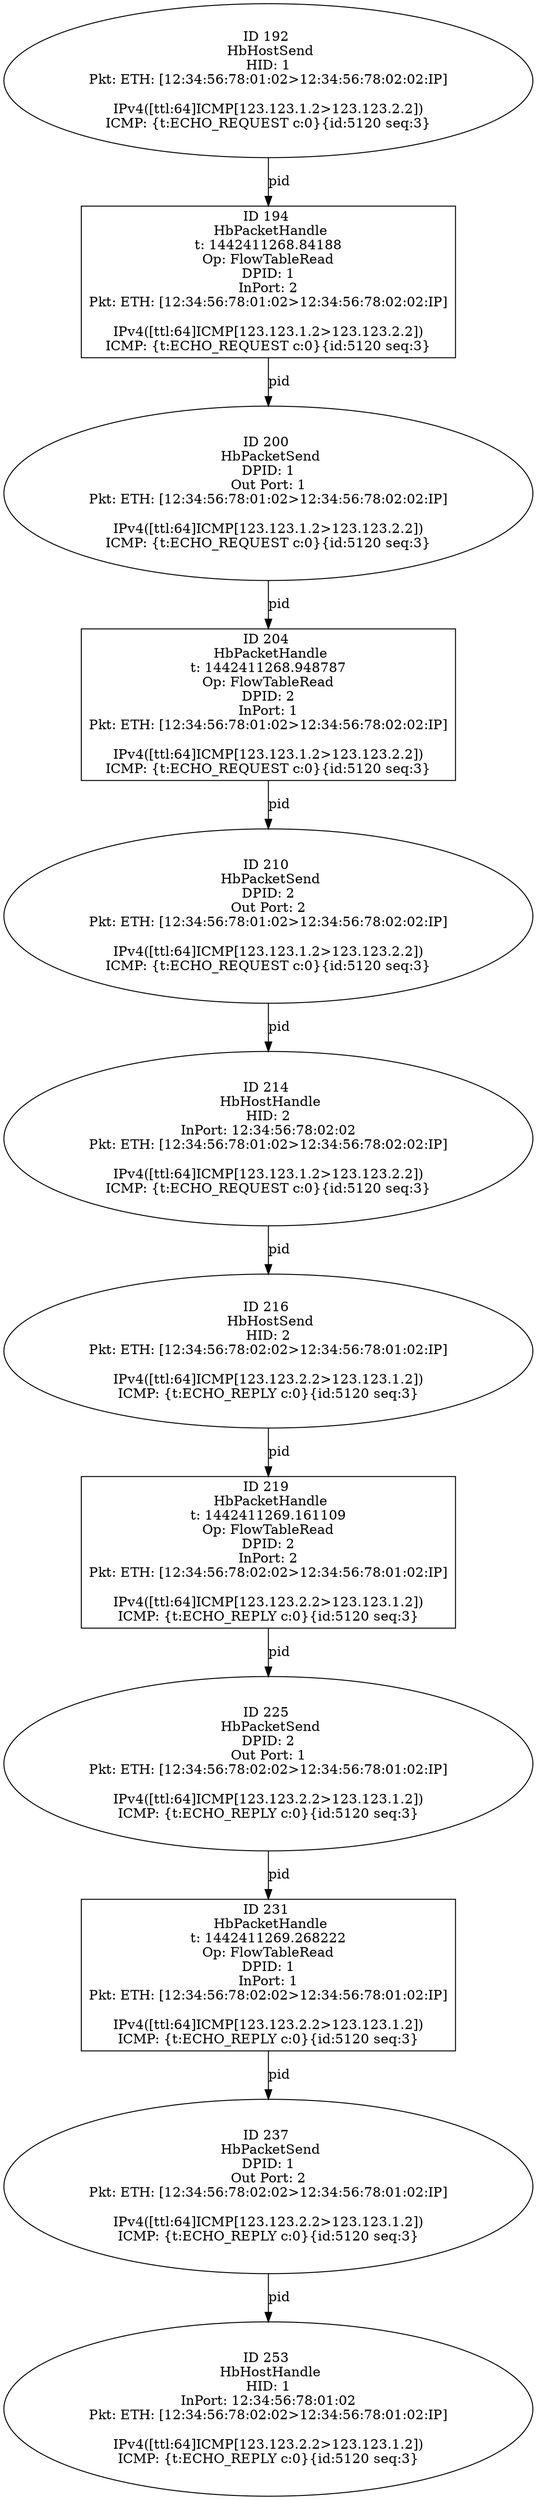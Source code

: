 strict digraph G {
192 [shape=oval, event=<hb_events.HbHostSend object at 0x1089f1550>, label="ID 192 
 HbHostSend
HID: 1
Pkt: ETH: [12:34:56:78:01:02>12:34:56:78:02:02:IP]

IPv4([ttl:64]ICMP[123.123.1.2>123.123.2.2])
ICMP: {t:ECHO_REQUEST c:0}{id:5120 seq:3}"];
225 [shape=oval, event=<hb_events.HbPacketSend object at 0x108a08290>, label="ID 225 
 HbPacketSend
DPID: 2
Out Port: 1
Pkt: ETH: [12:34:56:78:02:02>12:34:56:78:01:02:IP]

IPv4([ttl:64]ICMP[123.123.2.2>123.123.1.2])
ICMP: {t:ECHO_REPLY c:0}{id:5120 seq:3}"];
194 [shape=box, event=<hb_events.HbPacketHandle object at 0x1089f1590>, label="ID 194 
 HbPacketHandle
t: 1442411268.84188
Op: FlowTableRead
DPID: 1
InPort: 2
Pkt: ETH: [12:34:56:78:01:02>12:34:56:78:02:02:IP]

IPv4([ttl:64]ICMP[123.123.1.2>123.123.2.2])
ICMP: {t:ECHO_REQUEST c:0}{id:5120 seq:3}"];
231 [shape=box, event=<hb_events.HbPacketHandle object at 0x108a08e50>, label="ID 231 
 HbPacketHandle
t: 1442411269.268222
Op: FlowTableRead
DPID: 1
InPort: 1
Pkt: ETH: [12:34:56:78:02:02>12:34:56:78:01:02:IP]

IPv4([ttl:64]ICMP[123.123.2.2>123.123.1.2])
ICMP: {t:ECHO_REPLY c:0}{id:5120 seq:3}"];
200 [shape=oval, event=<hb_events.HbPacketSend object at 0x1089fb3d0>, label="ID 200 
 HbPacketSend
DPID: 1
Out Port: 1
Pkt: ETH: [12:34:56:78:01:02>12:34:56:78:02:02:IP]

IPv4([ttl:64]ICMP[123.123.1.2>123.123.2.2])
ICMP: {t:ECHO_REQUEST c:0}{id:5120 seq:3}"];
204 [shape=box, event=<hb_events.HbPacketHandle object at 0x1089fb250>, label="ID 204 
 HbPacketHandle
t: 1442411268.948787
Op: FlowTableRead
DPID: 2
InPort: 1
Pkt: ETH: [12:34:56:78:01:02>12:34:56:78:02:02:IP]

IPv4([ttl:64]ICMP[123.123.1.2>123.123.2.2])
ICMP: {t:ECHO_REQUEST c:0}{id:5120 seq:3}"];
237 [shape=oval, event=<hb_events.HbPacketSend object at 0x108a10310>, label="ID 237 
 HbPacketSend
DPID: 1
Out Port: 2
Pkt: ETH: [12:34:56:78:02:02>12:34:56:78:01:02:IP]

IPv4([ttl:64]ICMP[123.123.2.2>123.123.1.2])
ICMP: {t:ECHO_REPLY c:0}{id:5120 seq:3}"];
210 [shape=oval, event=<hb_events.HbPacketSend object at 0x1089fbe90>, label="ID 210 
 HbPacketSend
DPID: 2
Out Port: 2
Pkt: ETH: [12:34:56:78:01:02>12:34:56:78:02:02:IP]

IPv4([ttl:64]ICMP[123.123.1.2>123.123.2.2])
ICMP: {t:ECHO_REQUEST c:0}{id:5120 seq:3}"];
214 [shape=oval, event=<hb_events.HbHostHandle object at 0x108a01090>, label="ID 214 
 HbHostHandle
HID: 2
InPort: 12:34:56:78:02:02
Pkt: ETH: [12:34:56:78:01:02>12:34:56:78:02:02:IP]

IPv4([ttl:64]ICMP[123.123.1.2>123.123.2.2])
ICMP: {t:ECHO_REQUEST c:0}{id:5120 seq:3}"];
216 [shape=oval, event=<hb_events.HbHostSend object at 0x108a01b90>, label="ID 216 
 HbHostSend
HID: 2
Pkt: ETH: [12:34:56:78:02:02>12:34:56:78:01:02:IP]

IPv4([ttl:64]ICMP[123.123.2.2>123.123.1.2])
ICMP: {t:ECHO_REPLY c:0}{id:5120 seq:3}"];
219 [shape=box, event=<hb_events.HbPacketHandle object at 0x108a01dd0>, label="ID 219 
 HbPacketHandle
t: 1442411269.161109
Op: FlowTableRead
DPID: 2
InPort: 2
Pkt: ETH: [12:34:56:78:02:02>12:34:56:78:01:02:IP]

IPv4([ttl:64]ICMP[123.123.2.2>123.123.1.2])
ICMP: {t:ECHO_REPLY c:0}{id:5120 seq:3}"];
253 [shape=oval, event=<hb_events.HbHostHandle object at 0x108a17d10>, label="ID 253 
 HbHostHandle
HID: 1
InPort: 12:34:56:78:01:02
Pkt: ETH: [12:34:56:78:02:02>12:34:56:78:01:02:IP]

IPv4([ttl:64]ICMP[123.123.2.2>123.123.1.2])
ICMP: {t:ECHO_REPLY c:0}{id:5120 seq:3}"];
192 -> 194  [rel=pid, label=pid];
225 -> 231  [rel=pid, label=pid];
194 -> 200  [rel=pid, label=pid];
231 -> 237  [rel=pid, label=pid];
200 -> 204  [rel=pid, label=pid];
204 -> 210  [rel=pid, label=pid];
237 -> 253  [rel=pid, label=pid];
210 -> 214  [rel=pid, label=pid];
214 -> 216  [rel=pid, label=pid];
216 -> 219  [rel=pid, label=pid];
219 -> 225  [rel=pid, label=pid];
}
